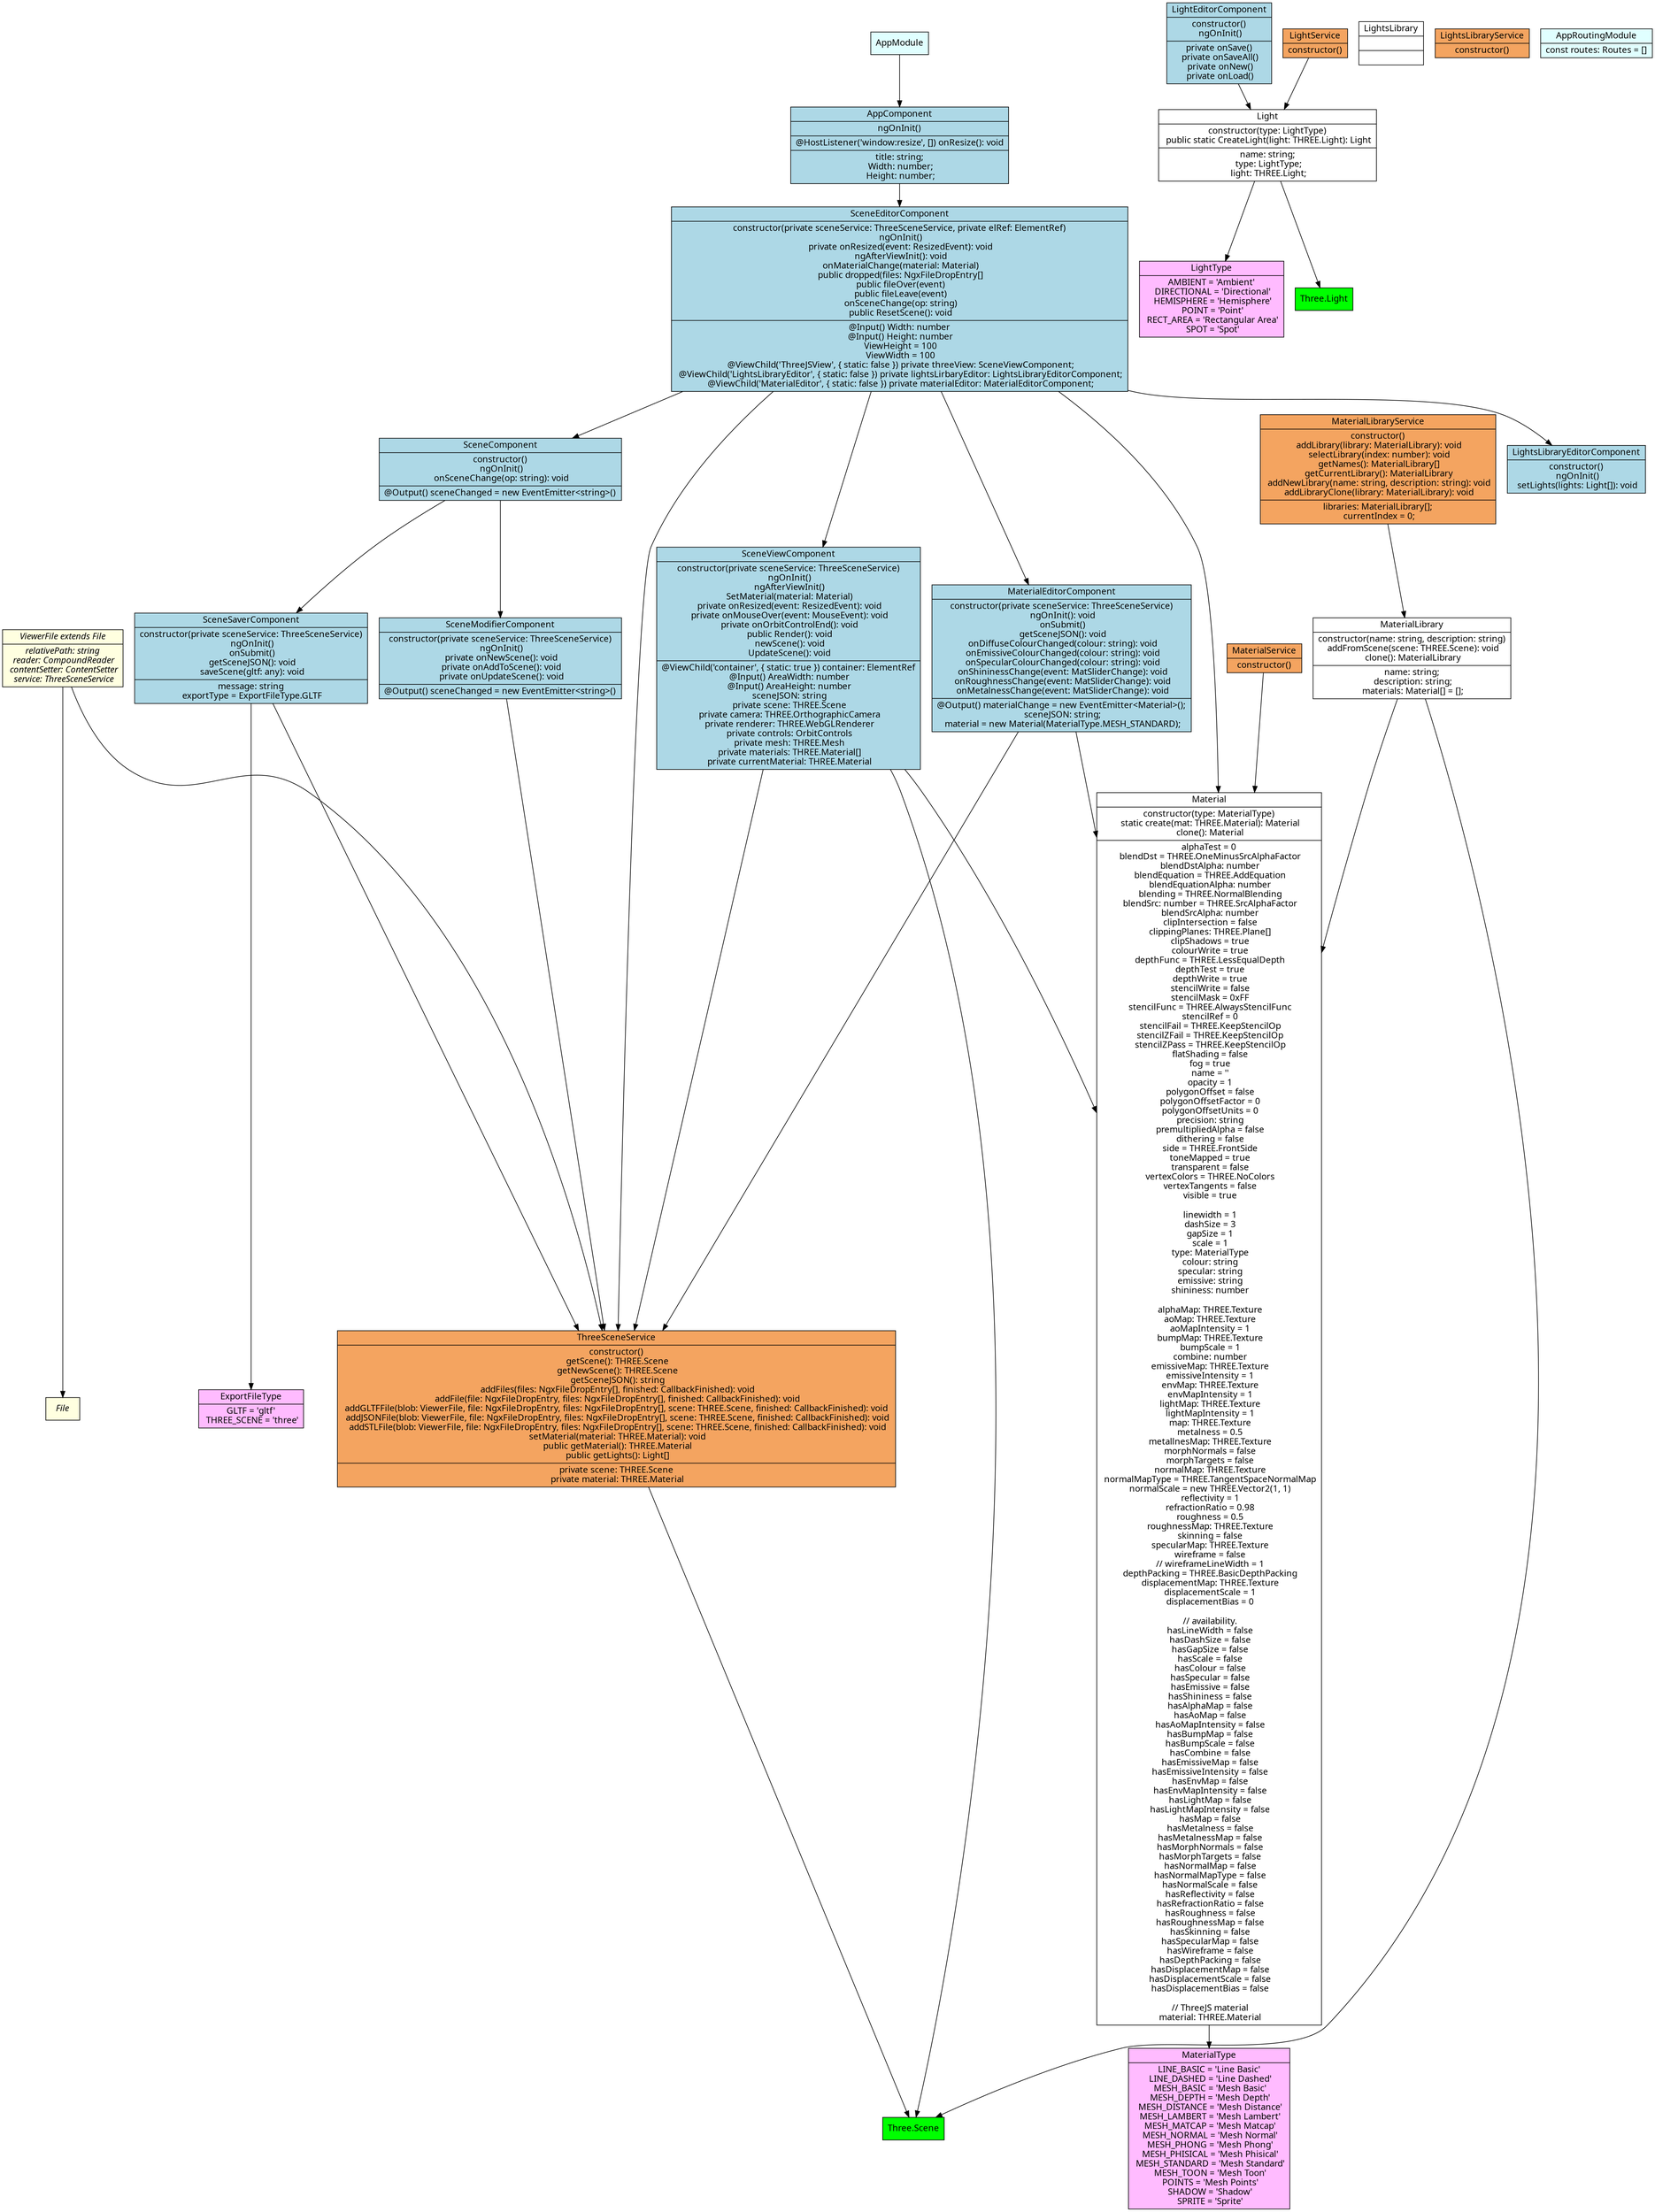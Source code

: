digraph SceneEditor {
 // Interfaces.
 node [shape=record, fontname="Calibri italic", fontsize="14", style="filled", fillcolor="lightyellow", shape="record"];
 ViewerFile [label="{ViewerFile extends File |
  relativePath: string\n
  reader: CompoundReader\n
  contentSetter: ContentSetter\n
  service: ThreeSceneService
 }"]
 File

 // Classes.
 node [fontname="Calibri", fillcolor="white"];
 Light [label="{Light |
   constructor(type: LightType)\n
   public static CreateLight(light: THREE.Light): Light
   |
    name: string;\n
    type: LightType;\n
    light: THREE.Light;\n
 }"]
 LightsLibrary [label="{LightsLibrary |
   |
 }"]
 MaterialLibrary [label="{MaterialLibrary |
   constructor(name: string, description: string)\n
   addFromScene(scene: THREE.Scene): void\n
   clone(): MaterialLibrary 
   |
    name: string;\n
    description: string;\n
    materials: Material[] = [];
 }"]
 Material  [label="{Material |
   constructor(type: MaterialType)\n
   static create(mat: THREE.Material): Material\n
   clone(): Material
   |
    alphaTest = 0\n
    blendDst = THREE.OneMinusSrcAlphaFactor\n
    blendDstAlpha: number\n
    blendEquation = THREE.AddEquation\n
    blendEquationAlpha: number\n
    blending = THREE.NormalBlending\n
    blendSrc: number = THREE.SrcAlphaFactor\n
    blendSrcAlpha: number\n
    clipIntersection = false\n
    clippingPlanes: THREE.Plane[]\n
    clipShadows = true\n
    colourWrite = true\n
    depthFunc = THREE.LessEqualDepth\n
    depthTest = true\n
    depthWrite = true\n
    stencilWrite = false\n
    stencilMask = 0xFF\n
    stencilFunc = THREE.AlwaysStencilFunc\n
    stencilRef = 0\n
    stencilFail = THREE.KeepStencilOp\n
    stencilZFail = THREE.KeepStencilOp\n
    stencilZPass = THREE.KeepStencilOp\n
    flatShading = false\n
    fog = true\n
    name = ''\n
    opacity = 1\n
    polygonOffset = false\n
    polygonOffsetFactor = 0\n
    polygonOffsetUnits = 0\n
    precision: string\n
    premultipliedAlpha = false\n
    dithering = false\n
    side = THREE.FrontSide\n
    toneMapped = true\n
    transparent = false\n
    vertexColors = THREE.NoColors\n
    vertexTangents = false\n
    visible = true\n
\n
    linewidth = 1\n
    dashSize = 3\n
    gapSize = 1\n
    scale = 1\n
    type: MaterialType\n
    colour: string\n
    specular: string\n
    emissive: string\n
    shininess: number\n
\n
    alphaMap: THREE.Texture\n
    aoMap: THREE.Texture\n
    aoMapIntensity = 1\n
    bumpMap: THREE.Texture\n
    bumpScale = 1\n
    combine: number\n
    emissiveMap: THREE.Texture\n
    emissiveIntensity = 1\n
    envMap: THREE.Texture\n
    envMapIntensity = 1\n
    lightMap: THREE.Texture\n
    lightMapIntensity = 1\n
    map: THREE.Texture\n
    metalness = 0.5\n
    metallnesMap: THREE.Texture\n
    morphNormals = false\n
    morphTargets = false\n
    normalMap: THREE.Texture\n
    normalMapType = THREE.TangentSpaceNormalMap\n
    normalScale = new THREE.Vector2(1, 1)\n
    reflectivity = 1\n
    refractionRatio = 0.98\n
    roughness = 0.5\n
    roughnessMap: THREE.Texture\n
    skinning = false\n
    specularMap: THREE.Texture\n
    wireframe = false\n
    // wireframeLineWidth = 1\n
    depthPacking = THREE.BasicDepthPacking\n
    displacementMap: THREE.Texture\n
    displacementScale = 1\n
    displacementBias = 0\n
\n
    // availability.\n
    hasLineWidth = false\n
    hasDashSize = false\n
    hasGapSize = false\n
    hasScale = false\n
    hasColour = false\n
    hasSpecular = false\n
    hasEmissive = false\n
    hasShininess = false\n
    hasAlphaMap = false\n
    hasAoMap = false\n
    hasAoMapIntensity = false\n
    hasBumpMap = false\n
    hasBumpScale = false\n
    hasCombine = false\n
    hasEmissiveMap = false\n
    hasEmissiveIntensity = false\n
    hasEnvMap = false\n
    hasEnvMapIntensity = false\n
    hasLightMap = false\n
    hasLightMapIntensity = false\n
    hasMap = false\n
    hasMetalness = false\n
    hasMetalnessMap = false\n
    hasMorphNormals = false\n
    hasMorphTargets = false\n
    hasNormalMap = false\n
    hasNormalMapType = false\n
    hasNormalScale = false\n
    hasReflectivity = false\n
    hasRefractionRatio = false\n
    hasRoughness = false\n
    hasRoughnessMap = false\n
    hasSkinning = false\n
    hasSpecularMap = false\n
    hasWireframe = false\n
    hasDepthPacking = false\n
    hasDisplacementMap = false\n
    hasDisplacementScale = false\n
    hasDisplacementBias = false\n
\n
    // ThreeJS material\n
    material: THREE.Material\n
 }"]

 // Template classes.
 node [fontname="Calibri", fillcolor="lightyellow"];
 
 // Enumerators.
 node [fontname="Calibri", fillcolor="plum1"];
 LightType [label="{LightType |
    AMBIENT = 'Ambient'\n
    DIRECTIONAL = 'Directional'\n
    HEMISPHERE = 'Hemisphere'\n
    POINT = 'Point'\n
    RECT_AREA = 'Rectangular Area'\n
    SPOT = 'Spot'
 }"]
 MaterialType [label="{MaterialType |
    LINE_BASIC = 'Line Basic'\n
    LINE_DASHED = 'Line Dashed'\n
    MESH_BASIC = 'Mesh Basic'\n
    MESH_DEPTH = 'Mesh Depth'\n
    MESH_DISTANCE = 'Mesh Distance'\n
    MESH_LAMBERT = 'Mesh Lambert'\n
    MESH_MATCAP = 'Mesh Matcap'\n
    MESH_NORMAL = 'Mesh Normal'\n
    MESH_PHONG = 'Mesh Phong'\n
    MESH_PHISICAL = 'Mesh Phisical'\n
    MESH_STANDARD = 'Mesh Standard'\n
    MESH_TOON = 'Mesh Toon'\n
    POINTS = 'Mesh Points'\n
    SHADOW = 'Shadow'\n
    SPRITE = 'Sprite'
 }"]
 ExportFileType [label="{ExportFileType |
    GLTF = 'gltf'\n
    THREE_SCENE = 'three'
 }"]

 // External classes.
 node [fillcolor="green"];
 ThreeLight [label="Three.Light"]
 ThreeScene [label="Three.Scene"]

 // Components
 node [fillcolor="lightblue"]
 LightEditorComponent [label="{LightEditorComponent |
   constructor()\n
   ngOnInit()
   |
   private onSave()\n
   private onSaveAll()\n
   private onNew()\n
   private onLoad()
}"]
 LightsLibraryEditorComponent [label="{LightsLibraryEditorComponent |
   constructor()\n
   ngOnInit()\n
   setLights(lights: Light[]): void
}"]
 MaterialEditorComponent [label="{MaterialEditorComponent |
   constructor(private sceneService: ThreeSceneService)\n
   ngOnInit(): void\n
   onSubmit()\n
   getSceneJSON(): void\n
   onDiffuseColourChanged(colour: string): void\n
   onEmissiveColourChanged(colour: string): void\n
   onSpecularColourChanged(colour: string): void\n
   onShininessChange(event: MatSliderChange): void\n
   onRoughnessChange(event: MatSliderChange): void\n
   onMetalnessChange(event: MatSliderChange): void
   |
  @Output() materialChange = new EventEmitter\<Material\>();\n
  sceneJSON: string;\n
  material = new Material(MaterialType.MESH_STANDARD);\n
}"]
 SceneComponent [label="{SceneComponent |
   constructor()\n
   ngOnInit()\n
   onSceneChange(op: string): void
   |
   @Output() sceneChanged = new EventEmitter\<string\>()
}"]
 SceneEditorComponent [label="{SceneEditorComponent |
   constructor(private sceneService: ThreeSceneService,
    private elRef: ElementRef)\n
   ngOnInit()\n
   private onResized(event: ResizedEvent): void\n
   ngAfterViewInit(): void\n
   onMaterialChange(material: Material)\n
   public dropped(files: NgxFileDropEntry[]\n
   public fileOver(event)\n
   public fileLeave(event)\n
   onSceneChange(op: string)\n
   public ResetScene(): void
   |
   @Input() Width: number\n
   @Input() Height: number\n
   ViewHeight = 100\n
   ViewWidth = 100\n
   @ViewChild(\'ThreeJSView\', \{ static: false \}) private threeView: SceneViewComponent;\n
   @ViewChild('LightsLibraryEditor', \{ static: false \}) private lightsLirbaryEditor: LightsLibraryEditorComponent;\n
   @ViewChild('MaterialEditor', \{ static: false \}) private materialEditor: MaterialEditorComponent;
}"]
 SceneModifierComponent [label="{SceneModifierComponent |
   constructor(private sceneService: ThreeSceneService)\n
   ngOnInit()\n
   private onNewScene(): void\n
   private onAddToScene(): void\n
   private onUpdateScene(): void
   |
   @Output() sceneChanged = new EventEmitter\<string\>()
}"]
 SceneSaverComponent [label="{SceneSaverComponent |
   constructor(private sceneService: ThreeSceneService)\n
   ngOnInit()\n
   onSubmit()\n
   getSceneJSON(): void\n
   saveScene(gltf: any): void
   |
   message: string\n
   exportType = ExportFileType.GLTF
}"]
 SceneViewComponent [label="{SceneViewComponent |
   constructor(private sceneService: ThreeSceneService)\n
   ngOnInit()\n
   ngAfterViewInit()\n
   SetMaterial(material: Material)\n
   private onResized(event: ResizedEvent): void\n
   private onMouseOver(event: MouseEvent): void\n
   private onOrbitControlEnd(): void\n
   public Render(): void\n
   newScene(): void\n
   UpdateScene(): void
   |
   @ViewChild('container', \{ static: true \}) container: ElementRef\n
   @Input() AreaWidth: number\n
   @Input() AreaHeight: number\n
   sceneJSON: string\n
   private scene: THREE.Scene\n
   private camera: THREE.OrthographicCamera\n
   private renderer: THREE.WebGLRenderer\n
   private controls: OrbitControls\n
   private mesh: THREE.Mesh\n
   private materials: THREE.Material[]\n
   private currentMaterial: THREE.Material
}"]
 AppComponent [label="{AppComponent |
   ngOnInit()\n
   |
   @HostListener('window:resize', []) onResize(): void
   |
  title: string;\n
  Width: number;\n
  Height: number;\n
}"]

 // Services
 node [fillcolor="sandybrown"]
 LightService [label="{LightService |
   constructor()
 }"]
 LightsLibraryService [label="{LightsLibraryService |
   constructor()
 }"]
 MaterialService [label="{MaterialService |
   constructor()\n
 }"]
 MaterialLibraryService [label="{MaterialLibraryService |
   constructor()\n
   addLibrary(library: MaterialLibrary): void\n
   selectLibrary(index: number): void\n
   getNames(): MaterialLibrary[]\n
   getCurrentLibrary(): MaterialLibrary\n
   addNewLibrary(name: string, description: string): void\n
   addLibraryClone(library: MaterialLibrary): void
   |
   libraries: MaterialLibrary[];\n
   currentIndex = 0;
 }"]
 ThreeSceneService [label="{ThreeSceneService |
   constructor()\n
   getScene(): THREE.Scene\n
   getNewScene(): THREE.Scene\n
   getSceneJSON(): string\n
   addFiles(files: NgxFileDropEntry[], finished: CallbackFinished): void\n
   addFile(file: NgxFileDropEntry, files: NgxFileDropEntry[], finished: CallbackFinished): void\n
   addGLTFFile(blob: ViewerFile, file: NgxFileDropEntry, files: NgxFileDropEntry[], scene: THREE.Scene, finished: CallbackFinished): void \n
   addJSONFile(blob: ViewerFile, file: NgxFileDropEntry, files: NgxFileDropEntry[], scene: THREE.Scene, finished: CallbackFinished): void\n
   addSTLFile(blob: ViewerFile, file: NgxFileDropEntry, files: NgxFileDropEntry[], scene: THREE.Scene, finished: CallbackFinished): void\n
   setMaterial(material: THREE.Material): void\n
   public getMaterial(): THREE.Material\n
   public getLights(): Light[]
   |
   private scene: THREE.Scene\n
   private material: THREE.Material
 }"]

 // Modules
 node [fillcolor="lightcyan"]
 AppRoutingModule [label="{AppRoutingModule |
   const routes: Routes = []
 }"]
 AppModule

 // Inheritance.
 node [fillcolor="white"];
 Light->LightType
 Light->ThreeLight
 LightEditorComponent->Light
 LightService->Light
 AppComponent->SceneEditorComponent
 AppModule->AppComponent
 MaterialLibraryService->MaterialLibrary
 MaterialLibrary->ThreeScene
 MaterialLibrary->Material
 Material->MaterialType
 MaterialService->Material
 ViewerFile->File
 ViewerFile->ThreeSceneService
 ThreeSceneService->ThreeScene
 MaterialEditorComponent->Material
 MaterialEditorComponent->ThreeSceneService
 SceneComponent->SceneModifierComponent
 SceneComponent->SceneSaverComponent
 SceneEditorComponent->LightsLibraryEditorComponent
 SceneEditorComponent->MaterialEditorComponent
 SceneEditorComponent->SceneComponent
 SceneEditorComponent->SceneViewComponent
 SceneEditorComponent->ThreeSceneService
 SceneEditorComponent->Material
 SceneModifierComponent->ThreeSceneService
 SceneSaverComponent->ExportFileType
 SceneSaverComponent->ThreeSceneService
 SceneViewComponent->ThreeSceneService
 SceneViewComponent->Material
 SceneViewComponent->ThreeScene
}